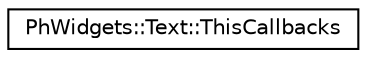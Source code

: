 digraph "Graphical Class Hierarchy"
{
  edge [fontname="Helvetica",fontsize="10",labelfontname="Helvetica",labelfontsize="10"];
  node [fontname="Helvetica",fontsize="10",shape=record];
  rankdir="LR";
  Node0 [label="PhWidgets::Text::ThisCallbacks",height=0.2,width=0.4,color="black", fillcolor="white", style="filled",URL="$struct_ph_widgets_1_1_text_1_1_this_callbacks.html"];
}
